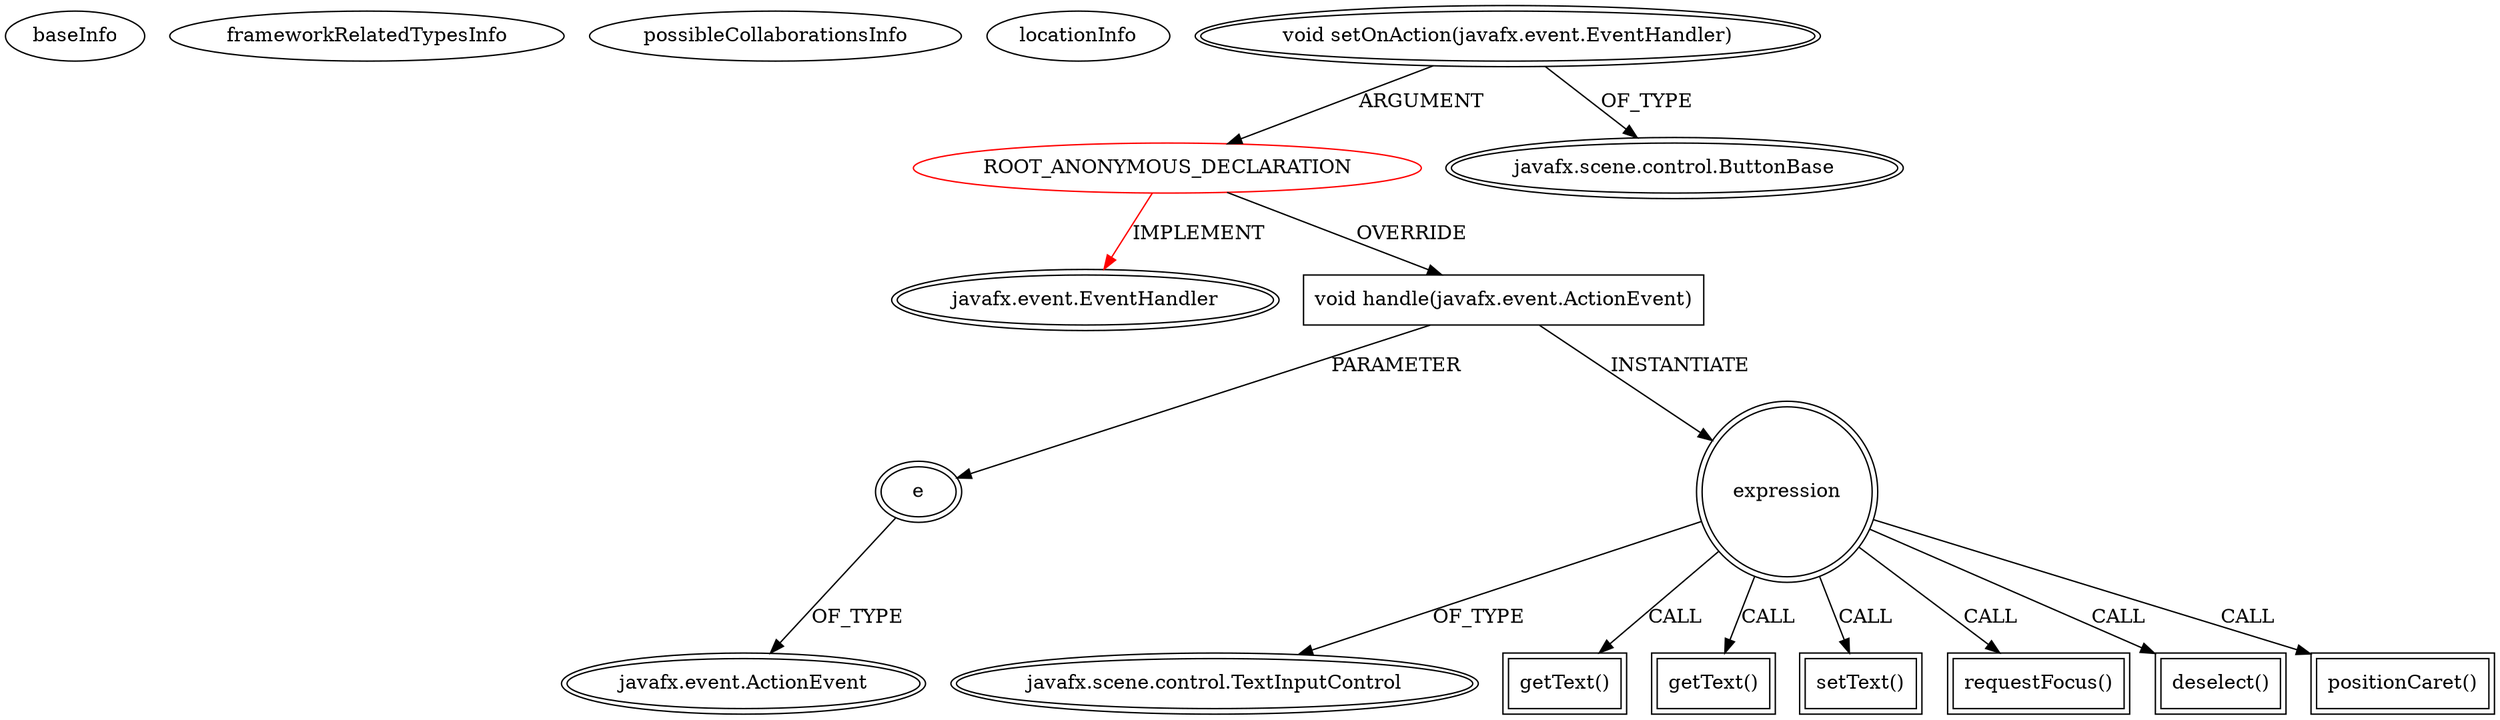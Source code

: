 digraph {
baseInfo[graphId=200,category="extension_graph",isAnonymous=true,possibleRelation=false]
frameworkRelatedTypesInfo[0="javafx.event.EventHandler"]
possibleCollaborationsInfo[]
locationInfo[projectName="BryceLawrence-Tableiness",filePath="/BryceLawrence-Tableiness/Tableiness-master/src/truthtablegenerator/GUI.java",contextSignature="void makeLogicButtons()",graphId="200"]
0[label="ROOT_ANONYMOUS_DECLARATION",vertexType="ROOT_ANONYMOUS_DECLARATION",isFrameworkType=false,color=red]
1[label="javafx.event.EventHandler",vertexType="FRAMEWORK_INTERFACE_TYPE",isFrameworkType=true,peripheries=2]
2[label="void setOnAction(javafx.event.EventHandler)",vertexType="OUTSIDE_CALL",isFrameworkType=true,peripheries=2]
3[label="javafx.scene.control.ButtonBase",vertexType="FRAMEWORK_CLASS_TYPE",isFrameworkType=true,peripheries=2]
4[label="void handle(javafx.event.ActionEvent)",vertexType="OVERRIDING_METHOD_DECLARATION",isFrameworkType=false,shape=box]
5[label="e",vertexType="PARAMETER_DECLARATION",isFrameworkType=true,peripheries=2]
6[label="javafx.event.ActionEvent",vertexType="FRAMEWORK_CLASS_TYPE",isFrameworkType=true,peripheries=2]
7[label="expression",vertexType="VARIABLE_EXPRESION",isFrameworkType=true,peripheries=2,shape=circle]
9[label="javafx.scene.control.TextInputControl",vertexType="FRAMEWORK_CLASS_TYPE",isFrameworkType=true,peripheries=2]
8[label="getText()",vertexType="INSIDE_CALL",isFrameworkType=true,peripheries=2,shape=box]
11[label="getText()",vertexType="INSIDE_CALL",isFrameworkType=true,peripheries=2,shape=box]
13[label="setText()",vertexType="INSIDE_CALL",isFrameworkType=true,peripheries=2,shape=box]
15[label="requestFocus()",vertexType="INSIDE_CALL",isFrameworkType=true,peripheries=2,shape=box]
17[label="deselect()",vertexType="INSIDE_CALL",isFrameworkType=true,peripheries=2,shape=box]
19[label="positionCaret()",vertexType="INSIDE_CALL",isFrameworkType=true,peripheries=2,shape=box]
0->1[label="IMPLEMENT",color=red]
2->0[label="ARGUMENT"]
2->3[label="OF_TYPE"]
0->4[label="OVERRIDE"]
5->6[label="OF_TYPE"]
4->5[label="PARAMETER"]
4->7[label="INSTANTIATE"]
7->9[label="OF_TYPE"]
7->8[label="CALL"]
7->11[label="CALL"]
7->13[label="CALL"]
7->15[label="CALL"]
7->17[label="CALL"]
7->19[label="CALL"]
}
